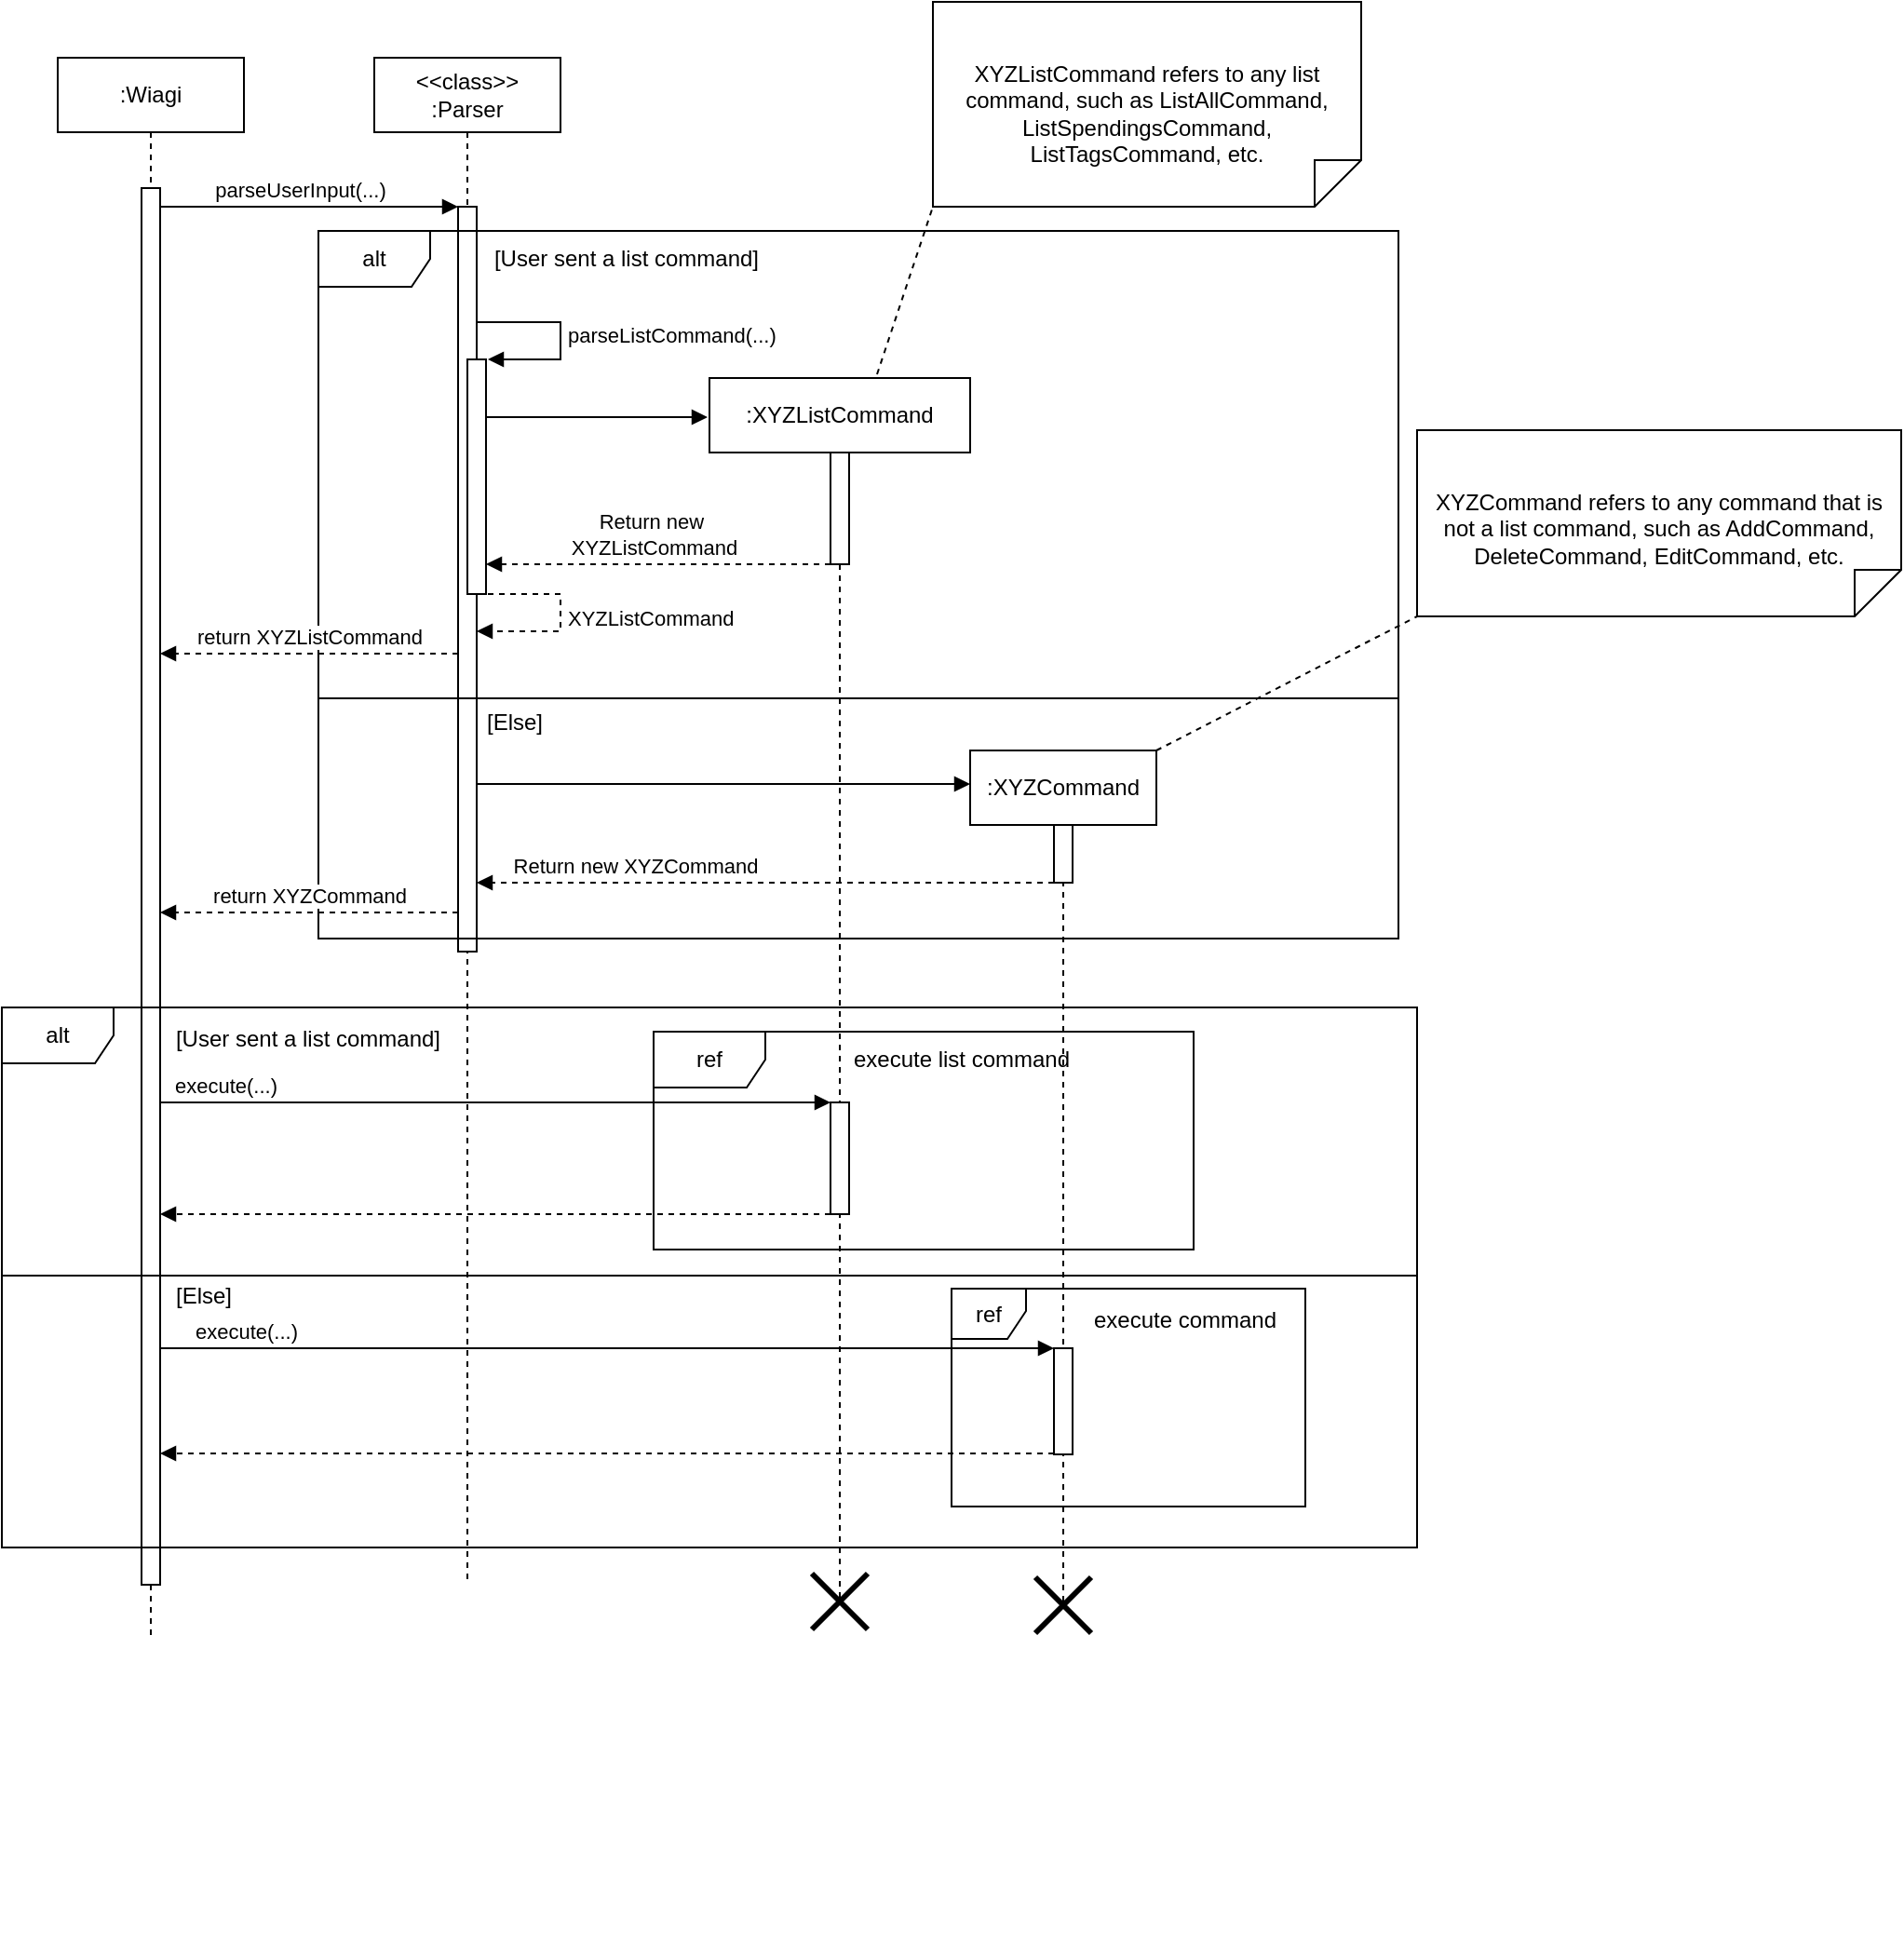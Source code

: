 <mxfile version="24.7.17">
  <diagram name="Page-1" id="2YBvvXClWsGukQMizWep">
    <mxGraphModel dx="1134" dy="867" grid="1" gridSize="10" guides="1" tooltips="1" connect="1" arrows="1" fold="1" page="1" pageScale="1" pageWidth="1100" pageHeight="900" math="0" shadow="0">
      <root>
        <mxCell id="0" />
        <mxCell id="1" parent="0" />
        <mxCell id="aM9ryv3xv72pqoxQDRHE-1" value=":Wiagi" style="shape=umlLifeline;perimeter=lifelinePerimeter;whiteSpace=wrap;html=1;container=0;dropTarget=0;collapsible=0;recursiveResize=0;outlineConnect=0;portConstraint=eastwest;newEdgeStyle={&quot;edgeStyle&quot;:&quot;elbowEdgeStyle&quot;,&quot;elbow&quot;:&quot;vertical&quot;,&quot;curved&quot;:0,&quot;rounded&quot;:0};rounded=0;" parent="1" vertex="1">
          <mxGeometry x="40" y="40" width="100" height="850" as="geometry" />
        </mxCell>
        <mxCell id="aM9ryv3xv72pqoxQDRHE-2" value="" style="html=1;points=[];perimeter=orthogonalPerimeter;outlineConnect=0;targetShapes=umlLifeline;portConstraint=eastwest;newEdgeStyle={&quot;edgeStyle&quot;:&quot;elbowEdgeStyle&quot;,&quot;elbow&quot;:&quot;vertical&quot;,&quot;curved&quot;:0,&quot;rounded&quot;:0};" parent="aM9ryv3xv72pqoxQDRHE-1" vertex="1">
          <mxGeometry x="45" y="70" width="10" height="750" as="geometry" />
        </mxCell>
        <mxCell id="aM9ryv3xv72pqoxQDRHE-7" value="parseUserInput(...)" style="html=1;verticalAlign=bottom;endArrow=block;edgeStyle=elbowEdgeStyle;elbow=vertical;curved=0;rounded=0;" parent="1" target="1ialCVmugB1Czv88WBpj-15" edge="1">
          <mxGeometry x="0.346" relative="1" as="geometry">
            <mxPoint x="195" y="120" as="sourcePoint" />
            <Array as="points">
              <mxPoint x="95" y="120" />
            </Array>
            <mxPoint x="425" y="120" as="targetPoint" />
            <mxPoint as="offset" />
          </mxGeometry>
        </mxCell>
        <mxCell id="1ialCVmugB1Czv88WBpj-14" value="&lt;div&gt;&amp;lt;&amp;lt;class&amp;gt;&amp;gt;&lt;/div&gt;:Parser" style="shape=umlLifeline;rounded=0;perimeter=lifelinePerimeter;whiteSpace=wrap;html=1;container=0;dropTarget=0;collapsible=0;recursiveResize=0;outlineConnect=0;portConstraint=eastwest;newEdgeStyle={&quot;edgeStyle&quot;:&quot;elbowEdgeStyle&quot;,&quot;elbow&quot;:&quot;vertical&quot;,&quot;curved&quot;:0,&quot;rounded&quot;:0};" parent="1" vertex="1">
          <mxGeometry x="210" y="40" width="100" height="820" as="geometry" />
        </mxCell>
        <mxCell id="1ialCVmugB1Czv88WBpj-15" value="" style="html=1;points=[];perimeter=orthogonalPerimeter;outlineConnect=0;targetShapes=umlLifeline;portConstraint=eastwest;newEdgeStyle={&quot;edgeStyle&quot;:&quot;elbowEdgeStyle&quot;,&quot;elbow&quot;:&quot;vertical&quot;,&quot;curved&quot;:0,&quot;rounded&quot;:0};" parent="1ialCVmugB1Czv88WBpj-14" vertex="1">
          <mxGeometry x="45" y="80" width="10" height="400" as="geometry" />
        </mxCell>
        <mxCell id="VLh5bKRLz8x9KIW3gmQL-4" value="" style="html=1;verticalAlign=bottom;endArrow=block;edgeStyle=elbowEdgeStyle;elbow=vertical;curved=0;rounded=0;" parent="1" edge="1">
          <mxGeometry x="0.346" relative="1" as="geometry">
            <mxPoint x="195" y="220" as="sourcePoint" />
            <Array as="points" />
            <mxPoint x="195" y="220" as="targetPoint" />
            <mxPoint as="offset" />
          </mxGeometry>
        </mxCell>
        <mxCell id="ckLyhrDvlLfpHV3zjBn--1" value="" style="html=1;points=[[0,0,0,0,5],[0,1,0,0,-5],[1,0,0,0,5],[1,1,0,0,-5]];perimeter=orthogonalPerimeter;outlineConnect=0;targetShapes=umlLifeline;portConstraint=eastwest;newEdgeStyle={&quot;curved&quot;:0,&quot;rounded&quot;:0};" parent="1" vertex="1">
          <mxGeometry x="260" y="202" width="10" height="126" as="geometry" />
        </mxCell>
        <mxCell id="ckLyhrDvlLfpHV3zjBn--2" value="parseListCommand(...)" style="html=1;align=left;spacingLeft=2;endArrow=block;rounded=0;edgeStyle=orthogonalEdgeStyle;curved=0;rounded=0;" parent="1" edge="1">
          <mxGeometry relative="1" as="geometry">
            <mxPoint x="265" y="182" as="sourcePoint" />
            <Array as="points">
              <mxPoint x="310" y="182" />
              <mxPoint x="310" y="202" />
            </Array>
            <mxPoint x="271" y="202" as="targetPoint" />
          </mxGeometry>
        </mxCell>
        <mxCell id="ckLyhrDvlLfpHV3zjBn--3" value="XYZListCommand" style="html=1;align=left;spacingLeft=2;endArrow=block;rounded=0;edgeStyle=orthogonalEdgeStyle;curved=0;rounded=0;dashed=1;" parent="1" edge="1">
          <mxGeometry relative="1" as="geometry">
            <mxPoint x="271" y="328" as="sourcePoint" />
            <Array as="points">
              <mxPoint x="310" y="328" />
              <mxPoint x="310" y="348" />
            </Array>
            <mxPoint x="265" y="348" as="targetPoint" />
          </mxGeometry>
        </mxCell>
        <mxCell id="ckLyhrDvlLfpHV3zjBn--8" value="" style="html=1;verticalAlign=bottom;endArrow=block;curved=0;rounded=0;" parent="1" edge="1">
          <mxGeometry width="80" relative="1" as="geometry">
            <mxPoint x="270" y="233" as="sourcePoint" />
            <mxPoint x="389" y="233" as="targetPoint" />
          </mxGeometry>
        </mxCell>
        <mxCell id="ckLyhrDvlLfpHV3zjBn--4" value=":XYZListCommand" style="shape=umlLifeline;perimeter=lifelinePerimeter;whiteSpace=wrap;html=1;container=1;dropTarget=0;collapsible=0;recursiveResize=0;outlineConnect=0;portConstraint=eastwest;newEdgeStyle={&quot;curved&quot;:0,&quot;rounded&quot;:0};rounded=0;" parent="1" vertex="1">
          <mxGeometry x="390" y="212" width="140" height="658" as="geometry" />
        </mxCell>
        <mxCell id="ckLyhrDvlLfpHV3zjBn--5" value="" style="html=1;points=[[0,0,0,0,5],[0,1,0,0,-5],[1,0,0,0,5],[1,1,0,0,-5]];perimeter=orthogonalPerimeter;outlineConnect=0;targetShapes=umlLifeline;portConstraint=eastwest;newEdgeStyle={&quot;curved&quot;:0,&quot;rounded&quot;:0};" parent="ckLyhrDvlLfpHV3zjBn--4" vertex="1">
          <mxGeometry x="65" y="40" width="10" height="60" as="geometry" />
        </mxCell>
        <mxCell id="ckLyhrDvlLfpHV3zjBn--13" value="" style="html=1;points=[[0,0,0,0,5],[0,1,0,0,-5],[1,0,0,0,5],[1,1,0,0,-5]];perimeter=orthogonalPerimeter;outlineConnect=0;targetShapes=umlLifeline;portConstraint=eastwest;newEdgeStyle={&quot;curved&quot;:0,&quot;rounded&quot;:0};" parent="ckLyhrDvlLfpHV3zjBn--4" vertex="1">
          <mxGeometry x="65" y="389" width="10" height="60" as="geometry" />
        </mxCell>
        <mxCell id="ckLyhrDvlLfpHV3zjBn--9" value="" style="html=1;verticalAlign=bottom;endArrow=block;curved=0;rounded=0;dashed=1;" parent="1" edge="1">
          <mxGeometry width="80" relative="1" as="geometry">
            <mxPoint x="455" y="312" as="sourcePoint" />
            <mxPoint x="270" y="312" as="targetPoint" />
          </mxGeometry>
        </mxCell>
        <mxCell id="ckLyhrDvlLfpHV3zjBn--10" value="Return new&amp;nbsp;&lt;div&gt;XYZListCommand&lt;/div&gt;" style="edgeLabel;html=1;align=center;verticalAlign=middle;resizable=0;points=[];" parent="ckLyhrDvlLfpHV3zjBn--9" vertex="1" connectable="0">
          <mxGeometry x="0.517" y="-2" relative="1" as="geometry">
            <mxPoint x="45" y="-14" as="offset" />
          </mxGeometry>
        </mxCell>
        <mxCell id="ckLyhrDvlLfpHV3zjBn--12" value="execute(...)" style="html=1;verticalAlign=bottom;endArrow=block;curved=0;rounded=0;" parent="1" edge="1">
          <mxGeometry x="-0.808" width="80" relative="1" as="geometry">
            <mxPoint x="95" y="601.0" as="sourcePoint" />
            <mxPoint x="455" y="601.0" as="targetPoint" />
            <mxPoint as="offset" />
          </mxGeometry>
        </mxCell>
        <mxCell id="ckLyhrDvlLfpHV3zjBn--83" value="" style="html=1;verticalAlign=bottom;endArrow=block;curved=0;rounded=0;exitX=0;exitY=1;exitDx=0;exitDy=-5;exitPerimeter=0;dashed=1;" parent="1" edge="1">
          <mxGeometry x="0.361" width="80" relative="1" as="geometry">
            <mxPoint x="455" y="661" as="sourcePoint" />
            <mxPoint x="95" y="661" as="targetPoint" />
            <mxPoint as="offset" />
          </mxGeometry>
        </mxCell>
        <mxCell id="NoPfLGf-hVdP6wL_0lK0-2" value="[User sent a list command]" style="text;html=1;align=center;verticalAlign=middle;resizable=0;points=[];autosize=1;strokeColor=none;fillColor=none;" parent="1" vertex="1">
          <mxGeometry x="260" y="133" width="170" height="30" as="geometry" />
        </mxCell>
        <mxCell id="NoPfLGf-hVdP6wL_0lK0-4" value="" style="group" parent="1" vertex="1" connectable="0">
          <mxGeometry x="180" y="133" width="580" height="920" as="geometry" />
        </mxCell>
        <mxCell id="NoPfLGf-hVdP6wL_0lK0-1" value="alt" style="shape=umlFrame;whiteSpace=wrap;html=1;pointerEvents=0;" parent="NoPfLGf-hVdP6wL_0lK0-4" vertex="1">
          <mxGeometry width="580" height="380" as="geometry" />
        </mxCell>
        <mxCell id="NoPfLGf-hVdP6wL_0lK0-3" value="" style="line;strokeWidth=1;fillColor=none;align=left;verticalAlign=middle;spacingTop=-1;spacingLeft=3;spacingRight=3;rotatable=0;labelPosition=right;points=[];portConstraint=eastwest;strokeColor=default;" parent="NoPfLGf-hVdP6wL_0lK0-4" vertex="1">
          <mxGeometry y="247" width="580" height="8" as="geometry" />
        </mxCell>
        <mxCell id="NoPfLGf-hVdP6wL_0lK0-5" value="[Else]" style="text;html=1;align=center;verticalAlign=middle;resizable=0;points=[];autosize=1;strokeColor=none;fillColor=none;" parent="NoPfLGf-hVdP6wL_0lK0-4" vertex="1">
          <mxGeometry x="79.995" y="249" width="50" height="30" as="geometry" />
        </mxCell>
        <mxCell id="NoPfLGf-hVdP6wL_0lK0-10" value="return XYZCommand" style="html=1;verticalAlign=bottom;endArrow=block;curved=0;rounded=0;strokeColor=default;dashed=1;" parent="NoPfLGf-hVdP6wL_0lK0-4" edge="1">
          <mxGeometry width="80" relative="1" as="geometry">
            <mxPoint x="75" y="366" as="sourcePoint" />
            <mxPoint x="-85" y="366" as="targetPoint" />
          </mxGeometry>
        </mxCell>
        <mxCell id="NoPfLGf-hVdP6wL_0lK0-11" value=":XYZCommand" style="shape=umlLifeline;perimeter=lifelinePerimeter;whiteSpace=wrap;html=1;container=1;dropTarget=0;collapsible=0;recursiveResize=0;outlineConnect=0;portConstraint=eastwest;newEdgeStyle={&quot;curved&quot;:0,&quot;rounded&quot;:0};" parent="NoPfLGf-hVdP6wL_0lK0-4" vertex="1">
          <mxGeometry x="350" y="279" width="100" height="461" as="geometry" />
        </mxCell>
        <mxCell id="NoPfLGf-hVdP6wL_0lK0-12" value="" style="html=1;points=[[0,0,0,0,5],[0,1,0,0,-5],[1,0,0,0,5],[1,1,0,0,-5]];perimeter=orthogonalPerimeter;outlineConnect=0;targetShapes=umlLifeline;portConstraint=eastwest;newEdgeStyle={&quot;curved&quot;:0,&quot;rounded&quot;:0};" parent="NoPfLGf-hVdP6wL_0lK0-4" vertex="1">
          <mxGeometry x="395" y="319" width="10" height="31" as="geometry" />
        </mxCell>
        <mxCell id="NoPfLGf-hVdP6wL_0lK0-13" value="" style="html=1;verticalAlign=bottom;endArrow=block;curved=0;rounded=0;" parent="NoPfLGf-hVdP6wL_0lK0-4" source="1ialCVmugB1Czv88WBpj-15" edge="1">
          <mxGeometry width="80" relative="1" as="geometry">
            <mxPoint x="120" y="297" as="sourcePoint" />
            <mxPoint x="350" y="297" as="targetPoint" />
          </mxGeometry>
        </mxCell>
        <mxCell id="NoPfLGf-hVdP6wL_0lK0-17" value="" style="html=1;points=[[0,0,0,0,5],[0,1,0,0,-5],[1,0,0,0,5],[1,1,0,0,-5]];perimeter=orthogonalPerimeter;outlineConnect=0;targetShapes=umlLifeline;portConstraint=eastwest;newEdgeStyle={&quot;curved&quot;:0,&quot;rounded&quot;:0};" parent="NoPfLGf-hVdP6wL_0lK0-4" vertex="1">
          <mxGeometry x="395" y="600" width="10" height="57" as="geometry" />
        </mxCell>
        <mxCell id="NoPfLGf-hVdP6wL_0lK0-19" value="[Else]" style="text;html=1;align=center;verticalAlign=middle;resizable=0;points=[];autosize=1;strokeColor=none;fillColor=none;" parent="NoPfLGf-hVdP6wL_0lK0-4" vertex="1">
          <mxGeometry x="-87" y="557" width="50" height="30" as="geometry" />
        </mxCell>
        <mxCell id="NoPfLGf-hVdP6wL_0lK0-22" value="" style="shape=umlDestroy;whiteSpace=wrap;html=1;strokeWidth=3;targetShapes=umlLifeline;" parent="NoPfLGf-hVdP6wL_0lK0-4" vertex="1">
          <mxGeometry x="265" y="721" width="30" height="30" as="geometry" />
        </mxCell>
        <mxCell id="NoPfLGf-hVdP6wL_0lK0-23" value="" style="shape=umlDestroy;whiteSpace=wrap;html=1;strokeWidth=3;targetShapes=umlLifeline;" parent="NoPfLGf-hVdP6wL_0lK0-4" vertex="1">
          <mxGeometry x="385" y="723" width="30" height="30" as="geometry" />
        </mxCell>
        <mxCell id="NoPfLGf-hVdP6wL_0lK0-24" value="ref" style="shape=umlFrame;whiteSpace=wrap;html=1;pointerEvents=0;" parent="NoPfLGf-hVdP6wL_0lK0-4" vertex="1">
          <mxGeometry x="180" y="430" width="290" height="117" as="geometry" />
        </mxCell>
        <mxCell id="NoPfLGf-hVdP6wL_0lK0-25" value="execute list command" style="text;html=1;align=center;verticalAlign=middle;resizable=0;points=[];autosize=1;strokeColor=none;fillColor=none;" parent="NoPfLGf-hVdP6wL_0lK0-4" vertex="1">
          <mxGeometry x="275" y="430" width="140" height="30" as="geometry" />
        </mxCell>
        <mxCell id="NoPfLGf-hVdP6wL_0lK0-26" value="ref" style="shape=umlFrame;whiteSpace=wrap;html=1;pointerEvents=0;width=40;height=27;" parent="NoPfLGf-hVdP6wL_0lK0-4" vertex="1">
          <mxGeometry x="340" y="568" width="190" height="117" as="geometry" />
        </mxCell>
        <mxCell id="NoPfLGf-hVdP6wL_0lK0-27" value="execute command" style="text;html=1;align=center;verticalAlign=middle;resizable=0;points=[];autosize=1;strokeColor=none;fillColor=none;" parent="NoPfLGf-hVdP6wL_0lK0-4" vertex="1">
          <mxGeometry x="405" y="570" width="120" height="30" as="geometry" />
        </mxCell>
        <mxCell id="aM9ryv3xv72pqoxQDRHE-8" value="return XYZListCommand" style="html=1;verticalAlign=bottom;endArrow=block;dashed=1;edgeStyle=elbowEdgeStyle;elbow=vertical;curved=0;rounded=0;endFill=1;" parent="1" edge="1">
          <mxGeometry relative="1" as="geometry">
            <mxPoint x="95" y="360" as="targetPoint" />
            <Array as="points">
              <mxPoint x="195" y="360" />
            </Array>
            <mxPoint x="255" y="360" as="sourcePoint" />
          </mxGeometry>
        </mxCell>
        <mxCell id="NoPfLGf-hVdP6wL_0lK0-14" value="Return new XYZCommand" style="html=1;verticalAlign=bottom;endArrow=block;curved=0;rounded=0;dashed=1;" parent="1" edge="1">
          <mxGeometry x="0.452" width="80" relative="1" as="geometry">
            <mxPoint x="575" y="483" as="sourcePoint" />
            <mxPoint x="265" y="483" as="targetPoint" />
            <mxPoint as="offset" />
          </mxGeometry>
        </mxCell>
        <mxCell id="NoPfLGf-hVdP6wL_0lK0-15" value="alt" style="shape=umlFrame;whiteSpace=wrap;html=1;pointerEvents=0;" parent="1" vertex="1">
          <mxGeometry x="10" y="550" width="760" height="290" as="geometry" />
        </mxCell>
        <mxCell id="NoPfLGf-hVdP6wL_0lK0-16" value="[User sent a list command]" style="text;html=1;align=center;verticalAlign=middle;resizable=0;points=[];autosize=1;strokeColor=none;fillColor=none;" parent="1" vertex="1">
          <mxGeometry x="89" y="552" width="170" height="30" as="geometry" />
        </mxCell>
        <mxCell id="NoPfLGf-hVdP6wL_0lK0-18" value="" style="line;strokeWidth=1;fillColor=none;align=left;verticalAlign=middle;spacingTop=-1;spacingLeft=3;spacingRight=3;rotatable=0;labelPosition=right;points=[];portConstraint=eastwest;strokeColor=inherit;" parent="1" vertex="1">
          <mxGeometry x="10" y="690" width="760" height="8" as="geometry" />
        </mxCell>
        <mxCell id="NoPfLGf-hVdP6wL_0lK0-20" value="execute(...)" style="html=1;verticalAlign=bottom;endArrow=block;curved=0;rounded=0;" parent="1" source="aM9ryv3xv72pqoxQDRHE-2" target="NoPfLGf-hVdP6wL_0lK0-17" edge="1">
          <mxGeometry x="-0.808" width="80" relative="1" as="geometry">
            <mxPoint x="210" y="733.0" as="sourcePoint" />
            <mxPoint x="570" y="733.0" as="targetPoint" />
            <mxPoint as="offset" />
          </mxGeometry>
        </mxCell>
        <mxCell id="NoPfLGf-hVdP6wL_0lK0-21" value="" style="html=1;verticalAlign=bottom;endArrow=block;curved=0;rounded=0;dashed=1;" parent="1" edge="1">
          <mxGeometry x="0.361" width="80" relative="1" as="geometry">
            <mxPoint x="575" y="789.5" as="sourcePoint" />
            <mxPoint x="95" y="789.5" as="targetPoint" />
            <mxPoint as="offset" />
          </mxGeometry>
        </mxCell>
        <mxCell id="NoPfLGf-hVdP6wL_0lK0-28" value="XYZListCommand refers to any list command, such as ListAllCommand, ListSpendingsCommand, ListTagsCommand, etc." style="shape=note2;boundedLbl=1;whiteSpace=wrap;html=1;size=25;verticalAlign=top;align=center;flipV=1;" parent="1" vertex="1">
          <mxGeometry x="510" y="10" width="230" height="110" as="geometry" />
        </mxCell>
        <mxCell id="NoPfLGf-hVdP6wL_0lK0-30" value="" style="endArrow=none;startArrow=none;endFill=0;startFill=0;endSize=8;html=1;verticalAlign=bottom;dashed=1;labelBackgroundColor=none;rounded=0;entryX=0;entryY=0;entryDx=0;entryDy=0;entryPerimeter=0;" parent="1" target="NoPfLGf-hVdP6wL_0lK0-28" edge="1">
          <mxGeometry width="160" relative="1" as="geometry">
            <mxPoint x="480" y="210" as="sourcePoint" />
            <mxPoint x="470" y="60" as="targetPoint" />
          </mxGeometry>
        </mxCell>
        <mxCell id="NoPfLGf-hVdP6wL_0lK0-31" value="XYZCommand refers to any command that is not a list command, such as AddCommand, DeleteCommand, EditCommand, etc." style="shape=note2;boundedLbl=1;whiteSpace=wrap;html=1;size=25;verticalAlign=top;align=center;flipV=1;" parent="1" vertex="1">
          <mxGeometry x="770" y="240" width="260" height="100" as="geometry" />
        </mxCell>
        <mxCell id="NoPfLGf-hVdP6wL_0lK0-32" value="" style="endArrow=none;startArrow=none;endFill=0;startFill=0;endSize=8;html=1;verticalAlign=bottom;dashed=1;labelBackgroundColor=none;rounded=0;entryX=0;entryY=0;entryDx=0;entryDy=0;entryPerimeter=0;" parent="1" target="NoPfLGf-hVdP6wL_0lK0-31" edge="1">
          <mxGeometry width="160" relative="1" as="geometry">
            <mxPoint x="630" y="412" as="sourcePoint" />
            <mxPoint x="800" y="320" as="targetPoint" />
          </mxGeometry>
        </mxCell>
      </root>
    </mxGraphModel>
  </diagram>
</mxfile>

